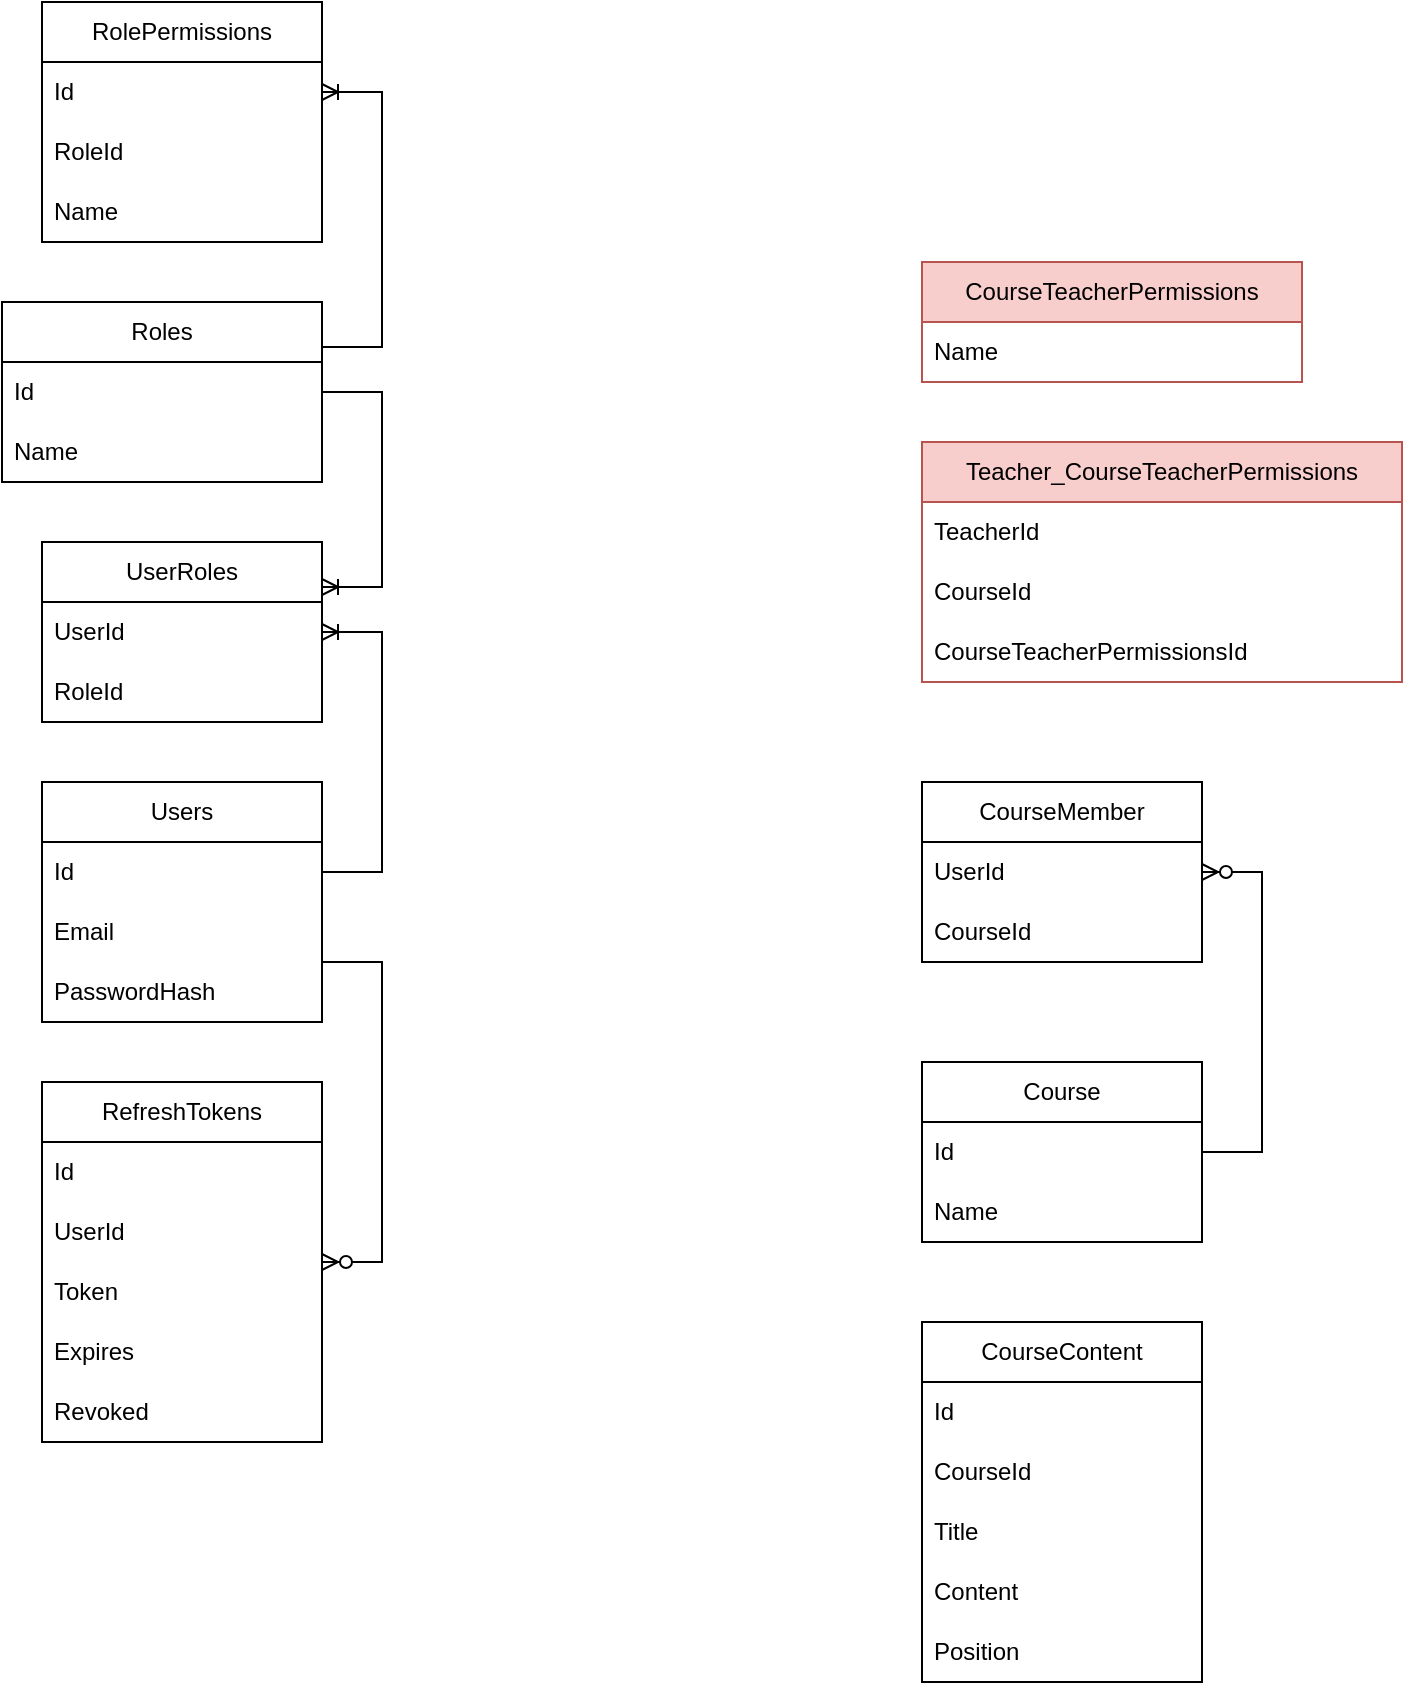 <mxfile version="21.5.1" type="device">
  <diagram name="Сторінка-1" id="aHDlXxQPKzCmPrEdP5hd">
    <mxGraphModel dx="1434" dy="854" grid="1" gridSize="10" guides="1" tooltips="1" connect="1" arrows="1" fold="1" page="1" pageScale="1" pageWidth="827" pageHeight="1169" math="0" shadow="0">
      <root>
        <mxCell id="0" />
        <mxCell id="1" parent="0" />
        <mxCell id="66-Pa6TgJthzjMoxtBfN-1" value="Users" style="swimlane;fontStyle=0;childLayout=stackLayout;horizontal=1;startSize=30;horizontalStack=0;resizeParent=1;resizeParentMax=0;resizeLast=0;collapsible=1;marginBottom=0;whiteSpace=wrap;html=1;" parent="1" vertex="1">
          <mxGeometry x="60" y="430" width="140" height="120" as="geometry">
            <mxRectangle x="120" y="120" width="70" height="30" as="alternateBounds" />
          </mxGeometry>
        </mxCell>
        <mxCell id="94eV_K3NnfSpJvhw_Pg8-4" value="Id" style="text;strokeColor=none;fillColor=none;align=left;verticalAlign=middle;spacingLeft=4;spacingRight=4;overflow=hidden;points=[[0,0.5],[1,0.5]];portConstraint=eastwest;rotatable=0;whiteSpace=wrap;html=1;" parent="66-Pa6TgJthzjMoxtBfN-1" vertex="1">
          <mxGeometry y="30" width="140" height="30" as="geometry" />
        </mxCell>
        <mxCell id="94eV_K3NnfSpJvhw_Pg8-5" value="Email" style="text;strokeColor=none;fillColor=none;align=left;verticalAlign=middle;spacingLeft=4;spacingRight=4;overflow=hidden;points=[[0,0.5],[1,0.5]];portConstraint=eastwest;rotatable=0;whiteSpace=wrap;html=1;" parent="66-Pa6TgJthzjMoxtBfN-1" vertex="1">
          <mxGeometry y="60" width="140" height="30" as="geometry" />
        </mxCell>
        <mxCell id="94eV_K3NnfSpJvhw_Pg8-6" value="PasswordHash" style="text;strokeColor=none;fillColor=none;align=left;verticalAlign=middle;spacingLeft=4;spacingRight=4;overflow=hidden;points=[[0,0.5],[1,0.5]];portConstraint=eastwest;rotatable=0;whiteSpace=wrap;html=1;" parent="66-Pa6TgJthzjMoxtBfN-1" vertex="1">
          <mxGeometry y="90" width="140" height="30" as="geometry" />
        </mxCell>
        <mxCell id="66-Pa6TgJthzjMoxtBfN-5" value="Course" style="swimlane;fontStyle=0;childLayout=stackLayout;horizontal=1;startSize=30;horizontalStack=0;resizeParent=1;resizeParentMax=0;resizeLast=0;collapsible=1;marginBottom=0;whiteSpace=wrap;html=1;" parent="1" vertex="1">
          <mxGeometry x="500" y="570" width="140" height="90" as="geometry">
            <mxRectangle x="120" y="120" width="70" height="30" as="alternateBounds" />
          </mxGeometry>
        </mxCell>
        <mxCell id="7olaoHIbmk01sNS5gQaE-1" value="Id" style="text;strokeColor=none;fillColor=none;align=left;verticalAlign=middle;spacingLeft=4;spacingRight=4;overflow=hidden;points=[[0,0.5],[1,0.5]];portConstraint=eastwest;rotatable=0;whiteSpace=wrap;html=1;" vertex="1" parent="66-Pa6TgJthzjMoxtBfN-5">
          <mxGeometry y="30" width="140" height="30" as="geometry" />
        </mxCell>
        <mxCell id="7olaoHIbmk01sNS5gQaE-2" value="Name" style="text;strokeColor=none;fillColor=none;align=left;verticalAlign=middle;spacingLeft=4;spacingRight=4;overflow=hidden;points=[[0,0.5],[1,0.5]];portConstraint=eastwest;rotatable=0;whiteSpace=wrap;html=1;" vertex="1" parent="66-Pa6TgJthzjMoxtBfN-5">
          <mxGeometry y="60" width="140" height="30" as="geometry" />
        </mxCell>
        <mxCell id="66-Pa6TgJthzjMoxtBfN-7" value="CourseMember" style="swimlane;fontStyle=0;childLayout=stackLayout;horizontal=1;startSize=30;horizontalStack=0;resizeParent=1;resizeParentMax=0;resizeLast=0;collapsible=1;marginBottom=0;whiteSpace=wrap;html=1;" parent="1" vertex="1">
          <mxGeometry x="500" y="430" width="140" height="90" as="geometry">
            <mxRectangle x="120" y="120" width="70" height="30" as="alternateBounds" />
          </mxGeometry>
        </mxCell>
        <mxCell id="66-Pa6TgJthzjMoxtBfN-8" value="UserId" style="text;strokeColor=none;fillColor=none;align=left;verticalAlign=middle;spacingLeft=4;spacingRight=4;overflow=hidden;points=[[0,0.5],[1,0.5]];portConstraint=eastwest;rotatable=0;whiteSpace=wrap;html=1;" parent="66-Pa6TgJthzjMoxtBfN-7" vertex="1">
          <mxGeometry y="30" width="140" height="30" as="geometry" />
        </mxCell>
        <mxCell id="Rhq0HL7gGh0ZRT7UFpRx-3" value="CourseId" style="text;strokeColor=none;fillColor=none;align=left;verticalAlign=middle;spacingLeft=4;spacingRight=4;overflow=hidden;points=[[0,0.5],[1,0.5]];portConstraint=eastwest;rotatable=0;whiteSpace=wrap;html=1;" parent="66-Pa6TgJthzjMoxtBfN-7" vertex="1">
          <mxGeometry y="60" width="140" height="30" as="geometry" />
        </mxCell>
        <mxCell id="66-Pa6TgJthzjMoxtBfN-11" value="" style="edgeStyle=entityRelationEdgeStyle;fontSize=12;html=1;endArrow=ERzeroToMany;endFill=1;rounded=0;" parent="1" target="66-Pa6TgJthzjMoxtBfN-7" edge="1">
          <mxGeometry width="100" height="100" relative="1" as="geometry">
            <mxPoint x="640" y="615" as="sourcePoint" />
            <mxPoint x="580" y="540" as="targetPoint" />
            <Array as="points">
              <mxPoint x="577" y="550" />
              <mxPoint x="570" y="540" />
            </Array>
          </mxGeometry>
        </mxCell>
        <mxCell id="66-Pa6TgJthzjMoxtBfN-12" value="UserRoles" style="swimlane;fontStyle=0;childLayout=stackLayout;horizontal=1;startSize=30;horizontalStack=0;resizeParent=1;resizeParentMax=0;resizeLast=0;collapsible=1;marginBottom=0;whiteSpace=wrap;html=1;" parent="1" vertex="1">
          <mxGeometry x="60" y="310" width="140" height="90" as="geometry">
            <mxRectangle x="120" y="120" width="70" height="30" as="alternateBounds" />
          </mxGeometry>
        </mxCell>
        <mxCell id="66-Pa6TgJthzjMoxtBfN-13" value="UserId" style="text;strokeColor=none;fillColor=none;align=left;verticalAlign=middle;spacingLeft=4;spacingRight=4;overflow=hidden;points=[[0,0.5],[1,0.5]];portConstraint=eastwest;rotatable=0;whiteSpace=wrap;html=1;" parent="66-Pa6TgJthzjMoxtBfN-12" vertex="1">
          <mxGeometry y="30" width="140" height="30" as="geometry" />
        </mxCell>
        <mxCell id="94eV_K3NnfSpJvhw_Pg8-7" value="RoleId" style="text;strokeColor=none;fillColor=none;align=left;verticalAlign=middle;spacingLeft=4;spacingRight=4;overflow=hidden;points=[[0,0.5],[1,0.5]];portConstraint=eastwest;rotatable=0;whiteSpace=wrap;html=1;" parent="66-Pa6TgJthzjMoxtBfN-12" vertex="1">
          <mxGeometry y="60" width="140" height="30" as="geometry" />
        </mxCell>
        <mxCell id="66-Pa6TgJthzjMoxtBfN-14" value="RolePermissions" style="swimlane;fontStyle=0;childLayout=stackLayout;horizontal=1;startSize=30;horizontalStack=0;resizeParent=1;resizeParentMax=0;resizeLast=0;collapsible=1;marginBottom=0;whiteSpace=wrap;html=1;" parent="1" vertex="1">
          <mxGeometry x="60" y="40" width="140" height="120" as="geometry">
            <mxRectangle x="120" y="120" width="70" height="30" as="alternateBounds" />
          </mxGeometry>
        </mxCell>
        <mxCell id="66-Pa6TgJthzjMoxtBfN-15" value="Id" style="text;strokeColor=none;fillColor=none;align=left;verticalAlign=middle;spacingLeft=4;spacingRight=4;overflow=hidden;points=[[0,0.5],[1,0.5]];portConstraint=eastwest;rotatable=0;whiteSpace=wrap;html=1;" parent="66-Pa6TgJthzjMoxtBfN-14" vertex="1">
          <mxGeometry y="30" width="140" height="30" as="geometry" />
        </mxCell>
        <mxCell id="94eV_K3NnfSpJvhw_Pg8-8" value="RoleId" style="text;strokeColor=none;fillColor=none;align=left;verticalAlign=middle;spacingLeft=4;spacingRight=4;overflow=hidden;points=[[0,0.5],[1,0.5]];portConstraint=eastwest;rotatable=0;whiteSpace=wrap;html=1;" parent="66-Pa6TgJthzjMoxtBfN-14" vertex="1">
          <mxGeometry y="60" width="140" height="30" as="geometry" />
        </mxCell>
        <mxCell id="94eV_K3NnfSpJvhw_Pg8-9" value="Name" style="text;strokeColor=none;fillColor=none;align=left;verticalAlign=middle;spacingLeft=4;spacingRight=4;overflow=hidden;points=[[0,0.5],[1,0.5]];portConstraint=eastwest;rotatable=0;whiteSpace=wrap;html=1;" parent="66-Pa6TgJthzjMoxtBfN-14" vertex="1">
          <mxGeometry y="90" width="140" height="30" as="geometry" />
        </mxCell>
        <mxCell id="66-Pa6TgJthzjMoxtBfN-16" value="" style="edgeStyle=entityRelationEdgeStyle;fontSize=12;html=1;endArrow=ERoneToMany;rounded=0;entryX=1;entryY=0.5;entryDx=0;entryDy=0;" parent="1" source="94eV_K3NnfSpJvhw_Pg8-4" target="66-Pa6TgJthzjMoxtBfN-13" edge="1">
          <mxGeometry width="100" height="100" relative="1" as="geometry">
            <mxPoint x="380" y="460" as="sourcePoint" />
            <mxPoint x="200" y="390" as="targetPoint" />
          </mxGeometry>
        </mxCell>
        <mxCell id="66-Pa6TgJthzjMoxtBfN-17" value="" style="edgeStyle=entityRelationEdgeStyle;fontSize=12;html=1;endArrow=ERoneToMany;rounded=0;exitX=1;exitY=0.25;exitDx=0;exitDy=0;entryX=1;entryY=0.5;entryDx=0;entryDy=0;" parent="1" source="Rhq0HL7gGh0ZRT7UFpRx-4" target="66-Pa6TgJthzjMoxtBfN-15" edge="1">
          <mxGeometry width="100" height="100" relative="1" as="geometry">
            <mxPoint x="380" y="460" as="sourcePoint" />
            <mxPoint x="340" y="200" as="targetPoint" />
          </mxGeometry>
        </mxCell>
        <mxCell id="Rhq0HL7gGh0ZRT7UFpRx-1" value="CourseTeacher&lt;span style=&quot;background-color: initial;&quot;&gt;Permissions&lt;/span&gt;" style="swimlane;fontStyle=0;childLayout=stackLayout;horizontal=1;startSize=30;horizontalStack=0;resizeParent=1;resizeParentMax=0;resizeLast=0;collapsible=1;marginBottom=0;whiteSpace=wrap;html=1;fillColor=#f8cecc;strokeColor=#b85450;" parent="1" vertex="1">
          <mxGeometry x="500" y="170" width="190" height="60" as="geometry">
            <mxRectangle x="120" y="120" width="70" height="30" as="alternateBounds" />
          </mxGeometry>
        </mxCell>
        <mxCell id="Rhq0HL7gGh0ZRT7UFpRx-2" value="Name" style="text;strokeColor=none;fillColor=none;align=left;verticalAlign=middle;spacingLeft=4;spacingRight=4;overflow=hidden;points=[[0,0.5],[1,0.5]];portConstraint=eastwest;rotatable=0;whiteSpace=wrap;html=1;" parent="Rhq0HL7gGh0ZRT7UFpRx-1" vertex="1">
          <mxGeometry y="30" width="190" height="30" as="geometry" />
        </mxCell>
        <mxCell id="Rhq0HL7gGh0ZRT7UFpRx-4" value="Roles" style="swimlane;fontStyle=0;childLayout=stackLayout;horizontal=1;startSize=30;horizontalStack=0;resizeParent=1;resizeParentMax=0;resizeLast=0;collapsible=1;marginBottom=0;whiteSpace=wrap;html=1;" parent="1" vertex="1">
          <mxGeometry x="40" y="190" width="160" height="90" as="geometry">
            <mxRectangle x="120" y="120" width="70" height="30" as="alternateBounds" />
          </mxGeometry>
        </mxCell>
        <mxCell id="Rhq0HL7gGh0ZRT7UFpRx-5" value="Id" style="text;strokeColor=none;fillColor=none;align=left;verticalAlign=middle;spacingLeft=4;spacingRight=4;overflow=hidden;points=[[0,0.5],[1,0.5]];portConstraint=eastwest;rotatable=0;whiteSpace=wrap;html=1;" parent="Rhq0HL7gGh0ZRT7UFpRx-4" vertex="1">
          <mxGeometry y="30" width="160" height="30" as="geometry" />
        </mxCell>
        <mxCell id="Rhq0HL7gGh0ZRT7UFpRx-7" value="Name" style="text;strokeColor=none;fillColor=none;align=left;verticalAlign=middle;spacingLeft=4;spacingRight=4;overflow=hidden;points=[[0,0.5],[1,0.5]];portConstraint=eastwest;rotatable=0;whiteSpace=wrap;html=1;" parent="Rhq0HL7gGh0ZRT7UFpRx-4" vertex="1">
          <mxGeometry y="60" width="160" height="30" as="geometry" />
        </mxCell>
        <mxCell id="Rhq0HL7gGh0ZRT7UFpRx-6" value="" style="edgeStyle=entityRelationEdgeStyle;fontSize=12;html=1;endArrow=ERoneToMany;rounded=0;exitX=1;exitY=0.5;exitDx=0;exitDy=0;entryX=1;entryY=0.25;entryDx=0;entryDy=0;" parent="1" source="Rhq0HL7gGh0ZRT7UFpRx-5" target="66-Pa6TgJthzjMoxtBfN-12" edge="1">
          <mxGeometry width="100" height="100" relative="1" as="geometry">
            <mxPoint x="210" y="165" as="sourcePoint" />
            <mxPoint x="350" y="325" as="targetPoint" />
          </mxGeometry>
        </mxCell>
        <mxCell id="Rhq0HL7gGh0ZRT7UFpRx-8" value="Teacher_CourseTeacherPermissions" style="swimlane;fontStyle=0;childLayout=stackLayout;horizontal=1;startSize=30;horizontalStack=0;resizeParent=1;resizeParentMax=0;resizeLast=0;collapsible=1;marginBottom=0;whiteSpace=wrap;html=1;fillColor=#f8cecc;strokeColor=#b85450;" parent="1" vertex="1">
          <mxGeometry x="500" y="260" width="240" height="120" as="geometry">
            <mxRectangle x="120" y="120" width="70" height="30" as="alternateBounds" />
          </mxGeometry>
        </mxCell>
        <mxCell id="Rhq0HL7gGh0ZRT7UFpRx-9" value="TeacherId" style="text;strokeColor=none;fillColor=none;align=left;verticalAlign=middle;spacingLeft=4;spacingRight=4;overflow=hidden;points=[[0,0.5],[1,0.5]];portConstraint=eastwest;rotatable=0;whiteSpace=wrap;html=1;" parent="Rhq0HL7gGh0ZRT7UFpRx-8" vertex="1">
          <mxGeometry y="30" width="240" height="30" as="geometry" />
        </mxCell>
        <mxCell id="Rhq0HL7gGh0ZRT7UFpRx-12" value="CourseId" style="text;strokeColor=none;fillColor=none;align=left;verticalAlign=middle;spacingLeft=4;spacingRight=4;overflow=hidden;points=[[0,0.5],[1,0.5]];portConstraint=eastwest;rotatable=0;whiteSpace=wrap;html=1;" parent="Rhq0HL7gGh0ZRT7UFpRx-8" vertex="1">
          <mxGeometry y="60" width="240" height="30" as="geometry" />
        </mxCell>
        <mxCell id="Rhq0HL7gGh0ZRT7UFpRx-10" value="CourseTeacher&lt;span style=&quot;border-color: var(--border-color); text-align: center; background-color: initial;&quot;&gt;Permissions&lt;/span&gt;Id" style="text;strokeColor=none;fillColor=none;align=left;verticalAlign=middle;spacingLeft=4;spacingRight=4;overflow=hidden;points=[[0,0.5],[1,0.5]];portConstraint=eastwest;rotatable=0;whiteSpace=wrap;html=1;" parent="Rhq0HL7gGh0ZRT7UFpRx-8" vertex="1">
          <mxGeometry y="90" width="240" height="30" as="geometry" />
        </mxCell>
        <mxCell id="94eV_K3NnfSpJvhw_Pg8-1" value="RefreshTokens" style="swimlane;fontStyle=0;childLayout=stackLayout;horizontal=1;startSize=30;horizontalStack=0;resizeParent=1;resizeParentMax=0;resizeLast=0;collapsible=1;marginBottom=0;whiteSpace=wrap;html=1;" parent="1" vertex="1">
          <mxGeometry x="60" y="580" width="140" height="180" as="geometry">
            <mxRectangle x="120" y="120" width="70" height="30" as="alternateBounds" />
          </mxGeometry>
        </mxCell>
        <mxCell id="94eV_K3NnfSpJvhw_Pg8-10" value="Id" style="text;strokeColor=none;fillColor=none;align=left;verticalAlign=middle;spacingLeft=4;spacingRight=4;overflow=hidden;points=[[0,0.5],[1,0.5]];portConstraint=eastwest;rotatable=0;whiteSpace=wrap;html=1;" parent="94eV_K3NnfSpJvhw_Pg8-1" vertex="1">
          <mxGeometry y="30" width="140" height="30" as="geometry" />
        </mxCell>
        <mxCell id="94eV_K3NnfSpJvhw_Pg8-11" value="UserId" style="text;strokeColor=none;fillColor=none;align=left;verticalAlign=middle;spacingLeft=4;spacingRight=4;overflow=hidden;points=[[0,0.5],[1,0.5]];portConstraint=eastwest;rotatable=0;whiteSpace=wrap;html=1;" parent="94eV_K3NnfSpJvhw_Pg8-1" vertex="1">
          <mxGeometry y="60" width="140" height="30" as="geometry" />
        </mxCell>
        <mxCell id="94eV_K3NnfSpJvhw_Pg8-12" value="Token" style="text;strokeColor=none;fillColor=none;align=left;verticalAlign=middle;spacingLeft=4;spacingRight=4;overflow=hidden;points=[[0,0.5],[1,0.5]];portConstraint=eastwest;rotatable=0;whiteSpace=wrap;html=1;" parent="94eV_K3NnfSpJvhw_Pg8-1" vertex="1">
          <mxGeometry y="90" width="140" height="30" as="geometry" />
        </mxCell>
        <mxCell id="94eV_K3NnfSpJvhw_Pg8-13" value="Expires" style="text;strokeColor=none;fillColor=none;align=left;verticalAlign=middle;spacingLeft=4;spacingRight=4;overflow=hidden;points=[[0,0.5],[1,0.5]];portConstraint=eastwest;rotatable=0;whiteSpace=wrap;html=1;" parent="94eV_K3NnfSpJvhw_Pg8-1" vertex="1">
          <mxGeometry y="120" width="140" height="30" as="geometry" />
        </mxCell>
        <mxCell id="94eV_K3NnfSpJvhw_Pg8-14" value="Revoked" style="text;strokeColor=none;fillColor=none;align=left;verticalAlign=middle;spacingLeft=4;spacingRight=4;overflow=hidden;points=[[0,0.5],[1,0.5]];portConstraint=eastwest;rotatable=0;whiteSpace=wrap;html=1;" parent="94eV_K3NnfSpJvhw_Pg8-1" vertex="1">
          <mxGeometry y="150" width="140" height="30" as="geometry" />
        </mxCell>
        <mxCell id="94eV_K3NnfSpJvhw_Pg8-2" value="" style="edgeStyle=entityRelationEdgeStyle;fontSize=12;html=1;endArrow=ERzeroToMany;endFill=1;rounded=0;exitX=1;exitY=0.75;exitDx=0;exitDy=0;" parent="1" source="66-Pa6TgJthzjMoxtBfN-1" target="94eV_K3NnfSpJvhw_Pg8-1" edge="1">
          <mxGeometry width="100" height="100" relative="1" as="geometry">
            <mxPoint x="260" y="570" as="sourcePoint" />
            <mxPoint x="250" y="700" as="targetPoint" />
          </mxGeometry>
        </mxCell>
        <mxCell id="7olaoHIbmk01sNS5gQaE-3" value="CourseContent" style="swimlane;fontStyle=0;childLayout=stackLayout;horizontal=1;startSize=30;horizontalStack=0;resizeParent=1;resizeParentMax=0;resizeLast=0;collapsible=1;marginBottom=0;whiteSpace=wrap;html=1;" vertex="1" parent="1">
          <mxGeometry x="500" y="700" width="140" height="180" as="geometry">
            <mxRectangle x="120" y="120" width="70" height="30" as="alternateBounds" />
          </mxGeometry>
        </mxCell>
        <mxCell id="7olaoHIbmk01sNS5gQaE-4" value="Id" style="text;strokeColor=none;fillColor=none;align=left;verticalAlign=middle;spacingLeft=4;spacingRight=4;overflow=hidden;points=[[0,0.5],[1,0.5]];portConstraint=eastwest;rotatable=0;whiteSpace=wrap;html=1;" vertex="1" parent="7olaoHIbmk01sNS5gQaE-3">
          <mxGeometry y="30" width="140" height="30" as="geometry" />
        </mxCell>
        <mxCell id="7olaoHIbmk01sNS5gQaE-8" value="CourseId" style="text;strokeColor=none;fillColor=none;align=left;verticalAlign=middle;spacingLeft=4;spacingRight=4;overflow=hidden;points=[[0,0.5],[1,0.5]];portConstraint=eastwest;rotatable=0;whiteSpace=wrap;html=1;" vertex="1" parent="7olaoHIbmk01sNS5gQaE-3">
          <mxGeometry y="60" width="140" height="30" as="geometry" />
        </mxCell>
        <mxCell id="7olaoHIbmk01sNS5gQaE-5" value="Title" style="text;strokeColor=none;fillColor=none;align=left;verticalAlign=middle;spacingLeft=4;spacingRight=4;overflow=hidden;points=[[0,0.5],[1,0.5]];portConstraint=eastwest;rotatable=0;whiteSpace=wrap;html=1;" vertex="1" parent="7olaoHIbmk01sNS5gQaE-3">
          <mxGeometry y="90" width="140" height="30" as="geometry" />
        </mxCell>
        <mxCell id="7olaoHIbmk01sNS5gQaE-6" value="Content" style="text;strokeColor=none;fillColor=none;align=left;verticalAlign=middle;spacingLeft=4;spacingRight=4;overflow=hidden;points=[[0,0.5],[1,0.5]];portConstraint=eastwest;rotatable=0;whiteSpace=wrap;html=1;" vertex="1" parent="7olaoHIbmk01sNS5gQaE-3">
          <mxGeometry y="120" width="140" height="30" as="geometry" />
        </mxCell>
        <mxCell id="7olaoHIbmk01sNS5gQaE-7" value="Position" style="text;strokeColor=none;fillColor=none;align=left;verticalAlign=middle;spacingLeft=4;spacingRight=4;overflow=hidden;points=[[0,0.5],[1,0.5]];portConstraint=eastwest;rotatable=0;whiteSpace=wrap;html=1;" vertex="1" parent="7olaoHIbmk01sNS5gQaE-3">
          <mxGeometry y="150" width="140" height="30" as="geometry" />
        </mxCell>
      </root>
    </mxGraphModel>
  </diagram>
</mxfile>
